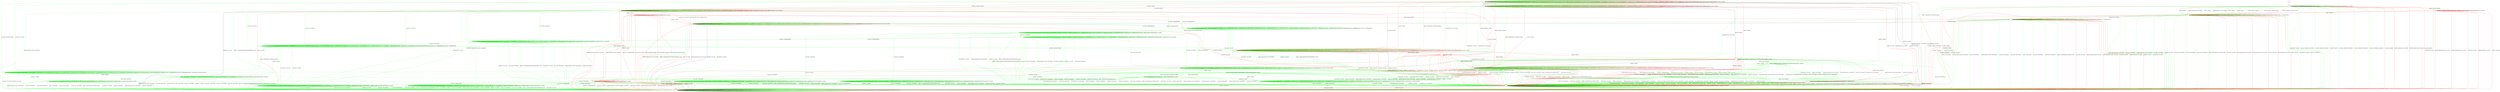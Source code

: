 digraph "" {
	graph ["Incoming time"=0.18137502670288086,
		"Outgoing time"=0.16254782676696777,
		Output="{'States': 36, 'Transitions': 837, 'Filename': '../results/ssh/DropBear-OpenSSH-msat-4.dot'}",
		Reference="{'States': 18, 'Transitions': 222, 'Filename': '../subjects/ssh/DropBear.dot'}",
		Solver=msat,
		Updated="{'States': 32, 'Transitions': 683, 'Filename': '../subjects/ssh/OpenSSH.dot'}",
		"f-measure"=0.15027624309392265,
		precision=0.09956076134699854,
		recall=0.3063063063063063
	];
	a -> a	[key=0,
		label="CH_OPEN / CH_MAX"];
	a -> a	[key=1,
		label="CH_DATA / NO_RESP"];
	a -> a	[key=2,
		color=green,
		label="SERVICE_REQUEST_AUTH / NO_RESP"];
	a -> a	[key=3,
		color=green,
		label="CH_WINDOW_ADJUST / NO_RESP"];
	a -> a	[key=4,
		color=green,
		label="DEBUG / NO_RESP"];
	a -> a	[key=5,
		color=green,
		label="UA_PK_OK / UNIMPLEMENTED"];
	a -> a	[key=6,
		color=green,
		label="SERVICE_REQUEST_CONN / NO_RESP"];
	a -> a	[key=7,
		color=green,
		label="UA_NONE / UNIMPLEMENTED"];
	a -> a	[key=8,
		color=green,
		label="CH_EXTENDED_DATA / NO_RESP"];
	a -> a	[key=9,
		color=green,
		label="UA_PK_NOK / UNIMPLEMENTED"];
	a -> a	[key=10,
		color=green,
		label="KEX30 / NO_RESP"];
	a -> a	[key=11,
		color=green,
		label="IGNORE / NO_RESP"];
	a -> a	[key=12,
		color=green,
		label="CH_EOF / NO_RESP"];
	a -> a	[key=13,
		color=green,
		label="UNIMPLEMENTED / NO_RESP"];
	a -> a	[key=14,
		color=green,
		label="UA_PW_OK / UNIMPLEMENTED"];
	a -> a	[key=15,
		color=green,
		label="UA_PW_NOK / UNIMPLEMENTED"];
	a -> a	[key=16,
		color=green,
		label="REKEY / KEXINIT|KEX31+NEWKEYS|NO_RESP"];
	a -> a	[key=17,
		color=red,
		label="UA_PK_NOK / NO_RESP"];
	a -> a	[key=18,
		color=red,
		label="SERVICE_REQUEST_AUTH / SERVICE_ACCEPT"];
	a -> a	[key=19,
		color=red,
		label="SERVICE_REQUEST_CONN / SERVICE_ACCEPT"];
	a -> a	[key=20,
		color=red,
		label="UA_PK_OK / NO_RESP"];
	a -> c	[key=0,
		color=red,
		label="CH_REQUEST_PTY / CH_SUCCESS"];
	a -> f	[key=0,
		label="NEWKEYS / NO_CONN"];
	a -> f	[key=1,
		color=green,
		label="DISCONNECT / NO_CONN"];
	a -> f	[key=2,
		color=red,
		label="KEX30 / NO_CONN"];
	a -> g	[key=0,
		color=red,
		label="CH_CLOSE / CH_EOF"];
	a -> h	[key=0,
		color=green,
		label="CH_REQUEST_PTY / CH_SUCCESS"];
	a -> l	[key=0,
		color=red,
		label="KEXINIT / KEXINIT"];
	a -> m	[key=0,
		color=red,
		label="CH_EOF / CH_EOF"];
	v	[color=green];
	a -> v	[key=0,
		color=green,
		label="CH_CLOSE / CH_CLOSE"];
	bb	[color=green];
	a -> bb	[key=0,
		color=green,
		label="KEXINIT / KEXINIT"];
	jj	[color=red];
	a -> jj	[key=0,
		color=red,
		label="KEXINIT_PROCEED / KEXINIT"];
	b -> b	[key=0,
		label="CH_REQUEST_PTY / CH_NONE"];
	b -> b	[key=1,
		label="CH_DATA / CH_NONE"];
	b -> b	[key=2,
		label="CH_CLOSE / CH_NONE"];
	b -> b	[key=3,
		label="CH_EOF / CH_NONE"];
	b -> b	[key=4,
		color=green,
		label="CH_WINDOW_ADJUST / CH_NONE"];
	b -> b	[key=5,
		color=green,
		label="DEBUG / NO_RESP"];
	b -> b	[key=6,
		color=green,
		label="CH_EXTENDED_DATA / CH_NONE"];
	b -> b	[key=7,
		color=green,
		label="IGNORE / NO_RESP"];
	b -> b	[key=8,
		color=green,
		label="UNIMPLEMENTED / NO_RESP"];
	b -> b	[key=9,
		color=red,
		label="NEWKEYS / UNIMPLEMENTED"];
	b -> f	[key=0,
		color=green,
		label="CH_OPEN / DISCONNECT"];
	b -> f	[key=1,
		color=red,
		label="CH_OPEN / NO_CONN"];
	b -> i	[key=0,
		label="KEX30 / KEX31+NEWKEYS"];
	b -> j	[key=0,
		color=green,
		label="DISCONNECT / NO_CONN"];
	b -> j	[key=1,
		color=green,
		label="KEXINIT / DISCONNECT"];
	b -> j	[key=2,
		color=green,
		label="SERVICE_REQUEST_AUTH / DISCONNECT"];
	b -> j	[key=3,
		color=green,
		label="UA_PK_OK / DISCONNECT"];
	b -> j	[key=4,
		color=green,
		label="SERVICE_REQUEST_CONN / DISCONNECT"];
	b -> j	[key=5,
		color=green,
		label="UA_NONE / DISCONNECT"];
	b -> j	[key=6,
		color=green,
		label="NEWKEYS / NO_CONN"];
	b -> j	[key=7,
		color=green,
		label="UA_PK_NOK / DISCONNECT"];
	b -> j	[key=8,
		color=green,
		label="UA_PW_OK / DISCONNECT"];
	b -> j	[key=9,
		color=green,
		label="UA_PW_NOK / DISCONNECT"];
	b -> j	[key=10,
		color=green,
		label="REKEY / DISCONNECT|NO_CONN|NO_CONN"];
	b -> j	[key=11,
		color=red,
		label="UA_PK_NOK / NO_CONN"];
	b -> j	[key=12,
		color=red,
		label="SERVICE_REQUEST_AUTH / NO_CONN"];
	b -> j	[key=13,
		color=red,
		label="SERVICE_REQUEST_CONN / NO_CONN"];
	b -> j	[key=14,
		color=red,
		label="UA_PK_OK / NO_CONN"];
	b -> j	[key=15,
		color=red,
		label="KEXINIT_PROCEED / NO_CONN"];
	b -> j	[key=16,
		color=red,
		label="KEXINIT / NO_CONN"];
	c -> c	[key=0,
		label="CH_OPEN / CH_MAX"];
	c -> c	[key=1,
		label="CH_DATA / NO_RESP"];
	c -> c	[key=2,
		color=green,
		label="SERVICE_REQUEST_AUTH / UNIMPLEMENTED"];
	c -> c	[key=3,
		color=green,
		label="CH_WINDOW_ADJUST / NO_RESP"];
	c -> c	[key=4,
		color=green,
		label="DEBUG / NO_RESP"];
	c -> c	[key=5,
		color=green,
		label="UA_PK_OK / UNIMPLEMENTED"];
	c -> c	[key=6,
		color=green,
		label="SERVICE_REQUEST_CONN / UNIMPLEMENTED"];
	c -> c	[key=7,
		color=green,
		label="UA_NONE / UNIMPLEMENTED"];
	c -> c	[key=8,
		color=green,
		label="CH_EXTENDED_DATA / NO_RESP"];
	c -> c	[key=9,
		color=green,
		label="UA_PK_NOK / UNIMPLEMENTED"];
	c -> c	[key=10,
		color=green,
		label="KEX30 / UNIMPLEMENTED"];
	c -> c	[key=11,
		color=green,
		label="IGNORE / NO_RESP"];
	c -> c	[key=12,
		color=green,
		label="CH_EOF / NO_RESP"];
	c -> c	[key=13,
		color=green,
		label="UNIMPLEMENTED / NO_RESP"];
	c -> c	[key=14,
		color=green,
		label="UA_PW_OK / UNIMPLEMENTED"];
	c -> c	[key=15,
		color=green,
		label="UA_PW_NOK / UNIMPLEMENTED"];
	c -> c	[key=16,
		color=red,
		label="UA_PK_NOK / NO_RESP"];
	c -> c	[key=17,
		color=red,
		label="SERVICE_REQUEST_AUTH / SERVICE_ACCEPT"];
	c -> c	[key=18,
		color=red,
		label="SERVICE_REQUEST_CONN / SERVICE_ACCEPT"];
	c -> c	[key=19,
		color=red,
		label="UA_PK_OK / NO_RESP"];
	c -> f	[key=0,
		label="NEWKEYS / NO_CONN"];
	c -> f	[key=1,
		color=green,
		label="DISCONNECT / NO_CONN"];
	c -> f	[key=2,
		color=green,
		label="CH_REQUEST_PTY / DISCONNECT"];
	c -> f	[key=3,
		color=red,
		label="KEX30 / NO_CONN"];
	c -> f	[key=4,
		color=red,
		label="CH_REQUEST_PTY / NO_CONN"];
	c -> g	[key=0,
		color=red,
		label="CH_CLOSE / CH_EOF"];
	c -> h	[key=0,
		color=green,
		label="REKEY / KEXINIT|KEX31+NEWKEYS|NO_RESP"];
	c -> h	[key=1,
		color=red,
		label="CH_EOF / CH_EOF"];
	c -> l	[key=0,
		label="KEXINIT / KEXINIT"];
	p	[color=green];
	c -> p	[key=0,
		color=green,
		label="CH_CLOSE / CH_CLOSE"];
	c -> jj	[key=0,
		color=red,
		label="KEXINIT_PROCEED / KEXINIT"];
	d -> e	[key=0];
	e -> b	[key=0,
		label="KEXINIT / KEXINIT"];
	e -> b	[key=1,
		color=green,
		label="SERVICE_REQUEST_AUTH / KEXINIT"];
	e -> b	[key=2,
		color=green,
		label="DEBUG / KEXINIT"];
	e -> b	[key=3,
		color=green,
		label="SERVICE_REQUEST_CONN / KEXINIT"];
	e -> b	[key=4,
		color=green,
		label="KEX30 / KEXINIT"];
	e -> b	[key=5,
		color=green,
		label="IGNORE / KEXINIT"];
	e -> b	[key=6,
		color=green,
		label="UNIMPLEMENTED / KEXINIT"];
	e -> b	[key=7,
		color=red,
		label="KEX30 / KEXINIT+UNIMPLEMENTED"];
	e -> b	[key=8,
		color=red,
		label="NEWKEYS / KEXINIT+UNIMPLEMENTED"];
	e -> e	[key=0,
		label="CH_REQUEST_PTY / CH_NONE"];
	e -> e	[key=1,
		label="CH_DATA / CH_NONE"];
	e -> e	[key=2,
		label="CH_CLOSE / CH_NONE"];
	e -> e	[key=3,
		label="CH_EOF / CH_NONE"];
	e -> e	[key=4,
		color=green,
		label="CH_WINDOW_ADJUST / CH_NONE"];
	e -> e	[key=5,
		color=green,
		label="CH_EXTENDED_DATA / CH_NONE"];
	e -> f	[key=0,
		color=green,
		label="CH_OPEN / KEXINIT+DISCONNECT"];
	e -> f	[key=1,
		color=red,
		label="CH_OPEN / KEXINIT"];
	e -> j	[key=0,
		color=green,
		label="DISCONNECT / KEXINIT"];
	e -> j	[key=1,
		color=green,
		label="UA_PK_OK / KEXINIT+DISCONNECT"];
	e -> j	[key=2,
		color=green,
		label="UA_NONE / KEXINIT+DISCONNECT"];
	e -> j	[key=3,
		color=green,
		label="NEWKEYS / KEXINIT"];
	e -> j	[key=4,
		color=green,
		label="UA_PK_NOK / KEXINIT+DISCONNECT"];
	e -> j	[key=5,
		color=green,
		label="UA_PW_OK / KEXINIT+DISCONNECT"];
	e -> j	[key=6,
		color=green,
		label="UA_PW_NOK / KEXINIT+DISCONNECT"];
	e -> j	[key=7,
		color=red,
		label="UA_PK_NOK / KEXINIT"];
	e -> j	[key=8,
		color=red,
		label="SERVICE_REQUEST_AUTH / KEXINIT"];
	e -> j	[key=9,
		color=red,
		label="SERVICE_REQUEST_CONN / KEXINIT"];
	e -> j	[key=10,
		color=red,
		label="UA_PK_OK / KEXINIT"];
	e -> k	[key=0,
		color=green,
		label="REKEY / KEXINIT|KEX31+NEWKEYS|NO_RESP"];
	gg	[color=red];
	e -> gg	[key=0,
		color=red,
		label="KEXINIT_PROCEED / KEXINIT"];
	f -> f	[key=0,
		label="UA_PK_NOK / NO_CONN"];
	f -> f	[key=1,
		label="KEX30 / NO_CONN"];
	f -> f	[key=2,
		label="SERVICE_REQUEST_AUTH / NO_CONN"];
	f -> f	[key=3,
		label="SERVICE_REQUEST_CONN / NO_CONN"];
	f -> f	[key=4,
		label="NEWKEYS / NO_CONN"];
	f -> f	[key=5,
		label="CH_REQUEST_PTY / NO_CONN"];
	f -> f	[key=6,
		label="CH_OPEN / CH_MAX"];
	f -> f	[key=7,
		label="CH_DATA / NO_CONN"];
	f -> f	[key=8,
		label="UA_PK_OK / NO_CONN"];
	f -> f	[key=9,
		label="KEXINIT / NO_CONN"];
	f -> f	[key=10,
		label="CH_EOF / NO_CONN"];
	f -> f	[key=11,
		color=green,
		label="DISCONNECT / NO_CONN"];
	f -> f	[key=12,
		color=green,
		label="CH_WINDOW_ADJUST / NO_CONN"];
	f -> f	[key=13,
		color=green,
		label="DEBUG / NO_CONN"];
	f -> f	[key=14,
		color=green,
		label="UA_NONE / NO_CONN"];
	f -> f	[key=15,
		color=green,
		label="CH_EXTENDED_DATA / NO_CONN"];
	f -> f	[key=16,
		color=green,
		label="IGNORE / NO_CONN"];
	f -> f	[key=17,
		color=green,
		label="UNIMPLEMENTED / NO_CONN"];
	f -> f	[key=18,
		color=green,
		label="UA_PW_OK / NO_CONN"];
	f -> f	[key=19,
		color=green,
		label="UA_PW_NOK / NO_CONN"];
	f -> f	[key=20,
		color=green,
		label="REKEY / NO_CONN|NO_CONN|NO_CONN"];
	f -> f	[key=21,
		color=red,
		label="KEXINIT_PROCEED / NO_CONN"];
	f -> j	[key=0,
		label="CH_CLOSE / NO_CONN"];
	g -> a	[key=0,
		color=red,
		label="CH_OPEN / CH_OPEN_SUCCESS"];
	g -> g	[key=0,
		label="SERVICE_REQUEST_AUTH / SERVICE_ACCEPT"];
	g -> g	[key=1,
		label="CH_REQUEST_PTY / CH_NONE"];
	g -> g	[key=2,
		label="CH_DATA / CH_NONE"];
	g -> g	[key=3,
		label="CH_CLOSE / CH_NONE"];
	g -> g	[key=4,
		label="CH_EOF / CH_NONE"];
	g -> g	[key=5,
		color=green,
		label="KEXINIT / UNIMPLEMENTED"];
	g -> g	[key=6,
		color=green,
		label="CH_WINDOW_ADJUST / CH_NONE"];
	g -> g	[key=7,
		color=green,
		label="DEBUG / NO_RESP"];
	g -> g	[key=8,
		color=green,
		label="CH_EXTENDED_DATA / CH_NONE"];
	g -> g	[key=9,
		color=green,
		label="KEX30 / UNIMPLEMENTED"];
	g -> g	[key=10,
		color=green,
		label="IGNORE / NO_RESP"];
	g -> g	[key=11,
		color=green,
		label="UNIMPLEMENTED / NO_RESP"];
	g -> g	[key=12,
		color=red,
		label="UA_PK_NOK / NO_RESP"];
	g -> g	[key=13,
		color=red,
		label="SERVICE_REQUEST_CONN / SERVICE_ACCEPT"];
	g -> g	[key=14,
		color=red,
		label="UA_PK_OK / NO_RESP"];
	g -> j	[key=0,
		label="NEWKEYS / NO_CONN"];
	g -> j	[key=1,
		color=green,
		label="DISCONNECT / NO_CONN"];
	g -> j	[key=2,
		color=green,
		label="SERVICE_REQUEST_CONN / DISCONNECT"];
	g -> j	[key=3,
		color=green,
		label="REKEY / UNIMPLEMENTED|UNIMPLEMENTED|NO_CONN"];
	g -> j	[key=4,
		color=red,
		label="KEX30 / NO_CONN"];
	g -> p	[key=0,
		color=green,
		label="UA_PK_OK / UA_SUCCESS"];
	g -> p	[key=1,
		color=green,
		label="UA_PW_OK / UA_SUCCESS"];
	q	[color=green];
	g -> q	[key=0,
		color=green,
		label="UA_PW_NOK / UA_FAILURE"];
	r	[color=green];
	g -> r	[key=0,
		color=green,
		label="UA_NONE / UA_FAILURE"];
	s	[color=green];
	g -> s	[key=0,
		color=green,
		label="UA_PK_NOK / UA_FAILURE"];
	t	[color=green];
	g -> t	[key=0,
		color=green,
		label="CH_OPEN / UNIMPLEMENTED"];
	hh	[color=red];
	g -> hh	[key=0,
		color=red,
		label="KEXINIT_PROCEED / KEXINIT"];
	ii	[color=red];
	g -> ii	[key=0,
		color=red,
		label="KEXINIT / KEXINIT"];
	h -> f	[key=0,
		label="NEWKEYS / NO_CONN"];
	h -> f	[key=1,
		color=green,
		label="DISCONNECT / NO_CONN"];
	h -> f	[key=2,
		color=green,
		label="CH_REQUEST_PTY / DISCONNECT"];
	h -> f	[key=3,
		color=red,
		label="KEX30 / NO_CONN"];
	h -> f	[key=4,
		color=red,
		label="CH_REQUEST_PTY / NO_CONN"];
	h -> f	[key=5,
		color=red,
		label="CH_DATA / NO_CONN"];
	h -> g	[key=0,
		color=red,
		label="CH_CLOSE / NO_RESP"];
	h -> h	[key=0,
		label="CH_OPEN / CH_MAX"];
	h -> h	[key=1,
		label="CH_EOF / NO_RESP"];
	h -> h	[key=2,
		color=green,
		label="SERVICE_REQUEST_AUTH / NO_RESP"];
	h -> h	[key=3,
		color=green,
		label="CH_WINDOW_ADJUST / NO_RESP"];
	h -> h	[key=4,
		color=green,
		label="DEBUG / NO_RESP"];
	h -> h	[key=5,
		color=green,
		label="UA_PK_OK / UNIMPLEMENTED"];
	h -> h	[key=6,
		color=green,
		label="SERVICE_REQUEST_CONN / NO_RESP"];
	h -> h	[key=7,
		color=green,
		label="UA_NONE / UNIMPLEMENTED"];
	h -> h	[key=8,
		color=green,
		label="CH_EXTENDED_DATA / NO_RESP"];
	h -> h	[key=9,
		color=green,
		label="UA_PK_NOK / UNIMPLEMENTED"];
	h -> h	[key=10,
		color=green,
		label="KEX30 / NO_RESP"];
	h -> h	[key=11,
		color=green,
		label="IGNORE / NO_RESP"];
	h -> h	[key=12,
		color=green,
		label="CH_DATA / NO_RESP"];
	h -> h	[key=13,
		color=green,
		label="UNIMPLEMENTED / NO_RESP"];
	h -> h	[key=14,
		color=green,
		label="UA_PW_OK / UNIMPLEMENTED"];
	h -> h	[key=15,
		color=green,
		label="UA_PW_NOK / UNIMPLEMENTED"];
	h -> h	[key=16,
		color=green,
		label="REKEY / KEXINIT|KEX31+NEWKEYS|NO_RESP"];
	h -> h	[key=17,
		color=red,
		label="UA_PK_NOK / NO_RESP"];
	h -> h	[key=18,
		color=red,
		label="SERVICE_REQUEST_AUTH / SERVICE_ACCEPT"];
	h -> h	[key=19,
		color=red,
		label="SERVICE_REQUEST_CONN / SERVICE_ACCEPT"];
	h -> h	[key=20,
		color=red,
		label="UA_PK_OK / NO_RESP"];
	h -> l	[key=0,
		label="KEXINIT / KEXINIT"];
	h -> v	[key=0,
		color=green,
		label="CH_CLOSE / CH_CLOSE"];
	h -> jj	[key=0,
		color=red,
		label="KEXINIT_PROCEED / KEXINIT"];
	i -> f	[key=0,
		color=green,
		label="CH_OPEN / DISCONNECT"];
	i -> f	[key=1,
		color=red,
		label="CH_OPEN / NO_CONN"];
	i -> i	[key=0,
		label="CH_REQUEST_PTY / CH_NONE"];
	i -> i	[key=1,
		label="CH_DATA / CH_NONE"];
	i -> i	[key=2,
		label="CH_CLOSE / CH_NONE"];
	i -> i	[key=3,
		label="CH_EOF / CH_NONE"];
	i -> i	[key=4,
		color=green,
		label="CH_WINDOW_ADJUST / CH_NONE"];
	i -> i	[key=5,
		color=green,
		label="DEBUG / NO_RESP"];
	i -> i	[key=6,
		color=green,
		label="CH_EXTENDED_DATA / CH_NONE"];
	i -> i	[key=7,
		color=green,
		label="IGNORE / NO_RESP"];
	i -> i	[key=8,
		color=green,
		label="UNIMPLEMENTED / NO_RESP"];
	i -> i	[key=9,
		color=red,
		label="KEX30 / UNIMPLEMENTED"];
	i -> j	[key=0,
		color=green,
		label="DISCONNECT / NO_CONN"];
	i -> j	[key=1,
		color=green,
		label="KEXINIT / DISCONNECT"];
	i -> j	[key=2,
		color=green,
		label="SERVICE_REQUEST_AUTH / DISCONNECT"];
	i -> j	[key=3,
		color=green,
		label="UA_PK_OK / DISCONNECT"];
	i -> j	[key=4,
		color=green,
		label="SERVICE_REQUEST_CONN / DISCONNECT"];
	i -> j	[key=5,
		color=green,
		label="UA_NONE / DISCONNECT"];
	i -> j	[key=6,
		color=green,
		label="UA_PK_NOK / DISCONNECT"];
	i -> j	[key=7,
		color=green,
		label="KEX30 / DISCONNECT"];
	i -> j	[key=8,
		color=green,
		label="UA_PW_OK / DISCONNECT"];
	i -> j	[key=9,
		color=green,
		label="UA_PW_NOK / DISCONNECT"];
	i -> j	[key=10,
		color=green,
		label="REKEY / DISCONNECT|NO_CONN|NO_CONN"];
	i -> j	[key=11,
		color=red,
		label="UA_PK_NOK / NO_CONN"];
	i -> j	[key=12,
		color=red,
		label="SERVICE_REQUEST_AUTH / NO_CONN"];
	i -> j	[key=13,
		color=red,
		label="SERVICE_REQUEST_CONN / NO_CONN"];
	i -> j	[key=14,
		color=red,
		label="UA_PK_OK / NO_CONN"];
	i -> j	[key=15,
		color=red,
		label="KEXINIT_PROCEED / NO_CONN"];
	i -> j	[key=16,
		color=red,
		label="KEXINIT / NO_CONN"];
	i -> k	[key=0,
		label="NEWKEYS / NO_RESP"];
	j -> f	[key=0,
		label="CH_OPEN / NO_CONN"];
	j -> j	[key=0,
		label="UA_PK_NOK / NO_CONN"];
	j -> j	[key=1,
		label="KEX30 / NO_CONN"];
	j -> j	[key=2,
		label="SERVICE_REQUEST_AUTH / NO_CONN"];
	j -> j	[key=3,
		label="SERVICE_REQUEST_CONN / NO_CONN"];
	j -> j	[key=4,
		label="NEWKEYS / NO_CONN"];
	j -> j	[key=5,
		label="CH_REQUEST_PTY / CH_NONE"];
	j -> j	[key=6,
		label="CH_DATA / CH_NONE"];
	j -> j	[key=7,
		label="UA_PK_OK / NO_CONN"];
	j -> j	[key=8,
		label="CH_CLOSE / CH_NONE"];
	j -> j	[key=9,
		label="KEXINIT / NO_CONN"];
	j -> j	[key=10,
		label="CH_EOF / CH_NONE"];
	j -> j	[key=11,
		color=green,
		label="DISCONNECT / NO_CONN"];
	j -> j	[key=12,
		color=green,
		label="CH_WINDOW_ADJUST / CH_NONE"];
	j -> j	[key=13,
		color=green,
		label="DEBUG / NO_CONN"];
	j -> j	[key=14,
		color=green,
		label="UA_NONE / NO_CONN"];
	j -> j	[key=15,
		color=green,
		label="CH_EXTENDED_DATA / CH_NONE"];
	j -> j	[key=16,
		color=green,
		label="IGNORE / NO_CONN"];
	j -> j	[key=17,
		color=green,
		label="UNIMPLEMENTED / NO_CONN"];
	j -> j	[key=18,
		color=green,
		label="UA_PW_OK / NO_CONN"];
	j -> j	[key=19,
		color=green,
		label="UA_PW_NOK / NO_CONN"];
	j -> j	[key=20,
		color=green,
		label="REKEY / NO_CONN|NO_CONN|NO_CONN"];
	j -> j	[key=21,
		color=red,
		label="KEXINIT_PROCEED / NO_CONN"];
	k -> f	[key=0,
		color=red,
		label="CH_OPEN / NO_CONN"];
	k -> g	[key=0,
		color=green,
		label="SERVICE_REQUEST_AUTH / SERVICE_ACCEPT"];
	k -> g	[key=1,
		color=red,
		label="UA_PK_OK / UA_SUCCESS"];
	k -> j	[key=0,
		label="NEWKEYS / NO_CONN"];
	k -> j	[key=1,
		color=green,
		label="DISCONNECT / NO_CONN"];
	k -> j	[key=2,
		color=green,
		label="SERVICE_REQUEST_CONN / DISCONNECT"];
	k -> j	[key=3,
		color=green,
		label="REKEY / UNIMPLEMENTED|UNIMPLEMENTED|NO_CONN"];
	k -> j	[key=4,
		color=red,
		label="KEX30 / NO_CONN"];
	k -> j	[key=5,
		color=red,
		label="SERVICE_REQUEST_CONN / NO_CONN"];
	k -> k	[key=0,
		label="CH_REQUEST_PTY / CH_NONE"];
	k -> k	[key=1,
		label="CH_DATA / CH_NONE"];
	k -> k	[key=2,
		label="CH_CLOSE / CH_NONE"];
	k -> k	[key=3,
		label="CH_EOF / CH_NONE"];
	k -> k	[key=4,
		color=green,
		label="KEXINIT / UNIMPLEMENTED"];
	k -> k	[key=5,
		color=green,
		label="CH_WINDOW_ADJUST / CH_NONE"];
	k -> k	[key=6,
		color=green,
		label="DEBUG / NO_RESP"];
	k -> k	[key=7,
		color=green,
		label="UA_PK_OK / UNIMPLEMENTED"];
	k -> k	[key=8,
		color=green,
		label="UA_NONE / UNIMPLEMENTED"];
	k -> k	[key=9,
		color=green,
		label="CH_EXTENDED_DATA / CH_NONE"];
	k -> k	[key=10,
		color=green,
		label="UA_PK_NOK / UNIMPLEMENTED"];
	k -> k	[key=11,
		color=green,
		label="KEX30 / UNIMPLEMENTED"];
	k -> k	[key=12,
		color=green,
		label="IGNORE / NO_RESP"];
	k -> k	[key=13,
		color=green,
		label="UNIMPLEMENTED / NO_RESP"];
	k -> k	[key=14,
		color=green,
		label="UA_PW_OK / UNIMPLEMENTED"];
	k -> k	[key=15,
		color=green,
		label="UA_PW_NOK / UNIMPLEMENTED"];
	k -> k	[key=16,
		color=red,
		label="UA_PK_NOK / UA_FAILURE"];
	k -> k	[key=17,
		color=red,
		label="SERVICE_REQUEST_AUTH / SERVICE_ACCEPT"];
	o	[color=green];
	k -> o	[key=0,
		color=green,
		label="CH_OPEN / UNIMPLEMENTED"];
	k -> hh	[key=0,
		color=red,
		label="KEXINIT_PROCEED / KEXINIT"];
	k -> ii	[key=0,
		color=red,
		label="KEXINIT / KEXINIT"];
	l -> f	[key=0,
		color=green,
		label="DISCONNECT / NO_CONN"];
	l -> f	[key=1,
		color=green,
		label="KEXINIT / DISCONNECT"];
	l -> f	[key=2,
		color=green,
		label="SERVICE_REQUEST_AUTH / DISCONNECT"];
	l -> f	[key=3,
		color=green,
		label="CH_WINDOW_ADJUST / DISCONNECT"];
	l -> f	[key=4,
		color=green,
		label="UA_PK_OK / DISCONNECT"];
	l -> f	[key=5,
		color=green,
		label="SERVICE_REQUEST_CONN / DISCONNECT"];
	l -> f	[key=6,
		color=green,
		label="UA_NONE / DISCONNECT"];
	l -> f	[key=7,
		color=green,
		label="CH_EXTENDED_DATA / DISCONNECT"];
	l -> f	[key=8,
		color=green,
		label="NEWKEYS / NO_CONN"];
	l -> f	[key=9,
		color=green,
		label="UA_PK_NOK / DISCONNECT"];
	l -> f	[key=10,
		color=green,
		label="CH_REQUEST_PTY / DISCONNECT"];
	l -> f	[key=11,
		color=green,
		label="CH_EOF / DISCONNECT"];
	l -> f	[key=12,
		color=green,
		label="CH_DATA / DISCONNECT"];
	l -> f	[key=13,
		color=green,
		label="UA_PW_OK / DISCONNECT"];
	l -> f	[key=14,
		color=green,
		label="UA_PW_NOK / DISCONNECT"];
	l -> f	[key=15,
		color=green,
		label="REKEY / DISCONNECT|NO_CONN|NO_CONN"];
	l -> f	[key=16,
		color=red,
		label="UA_PK_NOK / NO_CONN"];
	l -> f	[key=17,
		color=red,
		label="SERVICE_REQUEST_AUTH / NO_CONN"];
	l -> f	[key=18,
		color=red,
		label="SERVICE_REQUEST_CONN / NO_CONN"];
	l -> f	[key=19,
		color=red,
		label="NEWKEYS / UNIMPLEMENTED"];
	l -> f	[key=20,
		color=red,
		label="CH_REQUEST_PTY / NO_CONN"];
	l -> f	[key=21,
		color=red,
		label="CH_DATA / NO_CONN"];
	l -> f	[key=22,
		color=red,
		label="UA_PK_OK / NO_CONN"];
	l -> f	[key=23,
		color=red,
		label="KEXINIT_PROCEED / NO_CONN"];
	l -> f	[key=24,
		color=red,
		label="KEXINIT / NO_CONN"];
	l -> f	[key=25,
		color=red,
		label="CH_EOF / NO_CONN"];
	l -> j	[key=0,
		color=green,
		label="CH_CLOSE / DISCONNECT"];
	l -> j	[key=1,
		color=red,
		label="CH_CLOSE / NO_CONN"];
	l -> l	[key=0,
		label="CH_OPEN / CH_MAX"];
	l -> l	[key=1,
		color=green,
		label="DEBUG / NO_RESP"];
	l -> l	[key=2,
		color=green,
		label="IGNORE / NO_RESP"];
	l -> l	[key=3,
		color=green,
		label="UNIMPLEMENTED / NO_RESP"];
	l -> n	[key=0,
		color=red,
		label="KEX30 / KEX31+NEWKEYS"];
	ff	[color=green];
	l -> ff	[key=0,
		color=green,
		label="KEX30 / KEX31+NEWKEYS"];
	m -> a	[key=0,
		color=green,
		label="REKEY / KEXINIT|KEX31+NEWKEYS|NO_RESP"];
	m -> c	[key=0,
		color=green,
		label="CH_REQUEST_PTY / CH_SUCCESS"];
	m -> f	[key=0,
		label="NEWKEYS / NO_CONN"];
	m -> f	[key=1,
		color=green,
		label="DISCONNECT / NO_CONN"];
	m -> f	[key=2,
		color=red,
		label="KEX30 / NO_CONN"];
	m -> f	[key=3,
		color=red,
		label="CH_DATA / NO_CONN"];
	m -> g	[key=0,
		color=red,
		label="CH_CLOSE / NO_RESP"];
	m -> h	[key=0,
		color=red,
		label="CH_REQUEST_PTY / CH_SUCCESS"];
	m -> l	[key=0,
		color=red,
		label="KEXINIT / KEXINIT"];
	m -> m	[key=0,
		label="CH_OPEN / CH_MAX"];
	m -> m	[key=1,
		label="CH_EOF / NO_RESP"];
	m -> m	[key=2,
		color=green,
		label="SERVICE_REQUEST_AUTH / UNIMPLEMENTED"];
	m -> m	[key=3,
		color=green,
		label="CH_WINDOW_ADJUST / NO_RESP"];
	m -> m	[key=4,
		color=green,
		label="DEBUG / NO_RESP"];
	m -> m	[key=5,
		color=green,
		label="UA_PK_OK / UNIMPLEMENTED"];
	m -> m	[key=6,
		color=green,
		label="SERVICE_REQUEST_CONN / UNIMPLEMENTED"];
	m -> m	[key=7,
		color=green,
		label="UA_NONE / UNIMPLEMENTED"];
	m -> m	[key=8,
		color=green,
		label="CH_EXTENDED_DATA / NO_RESP"];
	m -> m	[key=9,
		color=green,
		label="UA_PK_NOK / UNIMPLEMENTED"];
	m -> m	[key=10,
		color=green,
		label="KEX30 / UNIMPLEMENTED"];
	m -> m	[key=11,
		color=green,
		label="IGNORE / NO_RESP"];
	m -> m	[key=12,
		color=green,
		label="CH_DATA / NO_RESP"];
	m -> m	[key=13,
		color=green,
		label="UNIMPLEMENTED / NO_RESP"];
	m -> m	[key=14,
		color=green,
		label="UA_PW_OK / UNIMPLEMENTED"];
	m -> m	[key=15,
		color=green,
		label="UA_PW_NOK / UNIMPLEMENTED"];
	m -> m	[key=16,
		color=red,
		label="UA_PK_NOK / NO_RESP"];
	m -> m	[key=17,
		color=red,
		label="SERVICE_REQUEST_AUTH / SERVICE_ACCEPT"];
	m -> m	[key=18,
		color=red,
		label="SERVICE_REQUEST_CONN / SERVICE_ACCEPT"];
	m -> m	[key=19,
		color=red,
		label="UA_PK_OK / NO_RESP"];
	m -> p	[key=0,
		color=green,
		label="CH_CLOSE / CH_CLOSE"];
	m -> bb	[key=0,
		color=green,
		label="KEXINIT / KEXINIT"];
	m -> jj	[key=0,
		color=red,
		label="KEXINIT_PROCEED / KEXINIT"];
	n -> a	[key=0,
		label="NEWKEYS / NO_RESP"];
	n -> f	[key=0,
		color=green,
		label="DISCONNECT / NO_CONN"];
	n -> f	[key=1,
		color=green,
		label="KEXINIT / DISCONNECT"];
	n -> f	[key=2,
		color=green,
		label="SERVICE_REQUEST_AUTH / DISCONNECT"];
	n -> f	[key=3,
		color=green,
		label="CH_WINDOW_ADJUST / DISCONNECT"];
	n -> f	[key=4,
		color=green,
		label="UA_PK_OK / DISCONNECT"];
	n -> f	[key=5,
		color=green,
		label="SERVICE_REQUEST_CONN / DISCONNECT"];
	n -> f	[key=6,
		color=green,
		label="UA_NONE / DISCONNECT"];
	n -> f	[key=7,
		color=green,
		label="CH_EXTENDED_DATA / DISCONNECT"];
	n -> f	[key=8,
		color=green,
		label="UA_PK_NOK / DISCONNECT"];
	n -> f	[key=9,
		color=green,
		label="CH_REQUEST_PTY / DISCONNECT"];
	n -> f	[key=10,
		color=green,
		label="KEX30 / DISCONNECT"];
	n -> f	[key=11,
		color=green,
		label="CH_EOF / DISCONNECT"];
	n -> f	[key=12,
		color=green,
		label="CH_DATA / DISCONNECT"];
	n -> f	[key=13,
		color=green,
		label="UA_PW_OK / DISCONNECT"];
	n -> f	[key=14,
		color=green,
		label="UA_PW_NOK / DISCONNECT"];
	n -> f	[key=15,
		color=green,
		label="REKEY / DISCONNECT|NO_CONN|NO_CONN"];
	n -> f	[key=16,
		color=red,
		label="UA_PK_NOK / NO_CONN"];
	n -> f	[key=17,
		color=red,
		label="SERVICE_REQUEST_AUTH / NO_CONN"];
	n -> f	[key=18,
		color=red,
		label="SERVICE_REQUEST_CONN / NO_CONN"];
	n -> f	[key=19,
		color=red,
		label="CH_REQUEST_PTY / NO_CONN"];
	n -> f	[key=20,
		color=red,
		label="CH_DATA / NO_CONN"];
	n -> f	[key=21,
		color=red,
		label="UA_PK_OK / NO_CONN"];
	n -> f	[key=22,
		color=red,
		label="KEXINIT_PROCEED / NO_CONN"];
	n -> f	[key=23,
		color=red,
		label="KEXINIT / NO_CONN"];
	n -> f	[key=24,
		color=red,
		label="CH_EOF / NO_CONN"];
	n -> j	[key=0,
		color=green,
		label="CH_CLOSE / DISCONNECT"];
	n -> j	[key=1,
		color=red,
		label="CH_CLOSE / NO_CONN"];
	n -> n	[key=0,
		label="CH_OPEN / CH_MAX"];
	n -> n	[key=1,
		color=green,
		label="DEBUG / NO_RESP"];
	n -> n	[key=2,
		color=green,
		label="IGNORE / NO_RESP"];
	n -> n	[key=3,
		color=green,
		label="UNIMPLEMENTED / NO_RESP"];
	n -> n	[key=4,
		color=red,
		label="KEX30 / UNIMPLEMENTED"];
	o -> f	[key=0,
		color=green,
		label="DISCONNECT / NO_CONN"];
	o -> f	[key=1,
		color=green,
		label="SERVICE_REQUEST_CONN / DISCONNECT"];
	o -> f	[key=2,
		color=green,
		label="NEWKEYS / NO_CONN"];
	o -> f	[key=3,
		color=green,
		label="REKEY / UNIMPLEMENTED|UNIMPLEMENTED|NO_CONN"];
	o -> k	[key=0,
		color=green,
		label="CH_CLOSE / UNIMPLEMENTED"];
	o -> o	[key=0,
		color=green,
		label="KEXINIT / UNIMPLEMENTED"];
	o -> o	[key=1,
		color=green,
		label="CH_WINDOW_ADJUST / UNIMPLEMENTED"];
	o -> o	[key=2,
		color=green,
		label="DEBUG / NO_RESP"];
	o -> o	[key=3,
		color=green,
		label="UA_PK_OK / UNIMPLEMENTED"];
	o -> o	[key=4,
		color=green,
		label="UA_NONE / UNIMPLEMENTED"];
	o -> o	[key=5,
		color=green,
		label="CH_EXTENDED_DATA / UNIMPLEMENTED"];
	o -> o	[key=6,
		color=green,
		label="UA_PK_NOK / UNIMPLEMENTED"];
	o -> o	[key=7,
		color=green,
		label="CH_OPEN / CH_MAX"];
	o -> o	[key=8,
		color=green,
		label="CH_REQUEST_PTY / UNIMPLEMENTED"];
	o -> o	[key=9,
		color=green,
		label="KEX30 / UNIMPLEMENTED"];
	o -> o	[key=10,
		color=green,
		label="IGNORE / NO_RESP"];
	o -> o	[key=11,
		color=green,
		label="CH_EOF / UNIMPLEMENTED"];
	o -> o	[key=12,
		color=green,
		label="CH_DATA / UNIMPLEMENTED"];
	o -> o	[key=13,
		color=green,
		label="UNIMPLEMENTED / NO_RESP"];
	o -> o	[key=14,
		color=green,
		label="UA_PW_OK / UNIMPLEMENTED"];
	o -> o	[key=15,
		color=green,
		label="UA_PW_NOK / UNIMPLEMENTED"];
	o -> t	[key=0,
		color=green,
		label="SERVICE_REQUEST_AUTH / SERVICE_ACCEPT"];
	p -> j	[key=0,
		color=green,
		label="DISCONNECT / NO_CONN"];
	p -> j	[key=1,
		color=green,
		label="NEWKEYS / NO_CONN"];
	p -> m	[key=0,
		color=green,
		label="CH_OPEN / CH_OPEN_SUCCESS"];
	p -> p	[key=0,
		color=green,
		label="SERVICE_REQUEST_AUTH / UNIMPLEMENTED"];
	p -> p	[key=1,
		color=green,
		label="CH_WINDOW_ADJUST / CH_NONE"];
	p -> p	[key=2,
		color=green,
		label="DEBUG / NO_RESP"];
	p -> p	[key=3,
		color=green,
		label="UA_PK_OK / UNIMPLEMENTED"];
	p -> p	[key=4,
		color=green,
		label="SERVICE_REQUEST_CONN / UNIMPLEMENTED"];
	p -> p	[key=5,
		color=green,
		label="UA_NONE / UNIMPLEMENTED"];
	p -> p	[key=6,
		color=green,
		label="CH_EXTENDED_DATA / CH_NONE"];
	p -> p	[key=7,
		color=green,
		label="UA_PK_NOK / UNIMPLEMENTED"];
	p -> p	[key=8,
		color=green,
		label="CH_CLOSE / CH_NONE"];
	p -> p	[key=9,
		color=green,
		label="CH_REQUEST_PTY / CH_NONE"];
	p -> p	[key=10,
		color=green,
		label="KEX30 / UNIMPLEMENTED"];
	p -> p	[key=11,
		color=green,
		label="IGNORE / NO_RESP"];
	p -> p	[key=12,
		color=green,
		label="CH_EOF / CH_NONE"];
	p -> p	[key=13,
		color=green,
		label="CH_DATA / CH_NONE"];
	p -> p	[key=14,
		color=green,
		label="UNIMPLEMENTED / NO_RESP"];
	p -> p	[key=15,
		color=green,
		label="UA_PW_OK / UNIMPLEMENTED"];
	p -> p	[key=16,
		color=green,
		label="UA_PW_NOK / UNIMPLEMENTED"];
	u	[color=green];
	p -> u	[key=0,
		color=green,
		label="KEXINIT / KEXINIT"];
	p -> v	[key=0,
		color=green,
		label="REKEY / KEXINIT|KEX31+NEWKEYS|NO_RESP"];
	q -> j	[key=0,
		color=green,
		label="DISCONNECT / NO_CONN"];
	q -> j	[key=1,
		color=green,
		label="UA_PK_OK / DISCONNECT"];
	q -> j	[key=2,
		color=green,
		label="SERVICE_REQUEST_CONN / DISCONNECT"];
	q -> j	[key=3,
		color=green,
		label="UA_NONE / DISCONNECT"];
	q -> j	[key=4,
		color=green,
		label="NEWKEYS / NO_CONN"];
	q -> j	[key=5,
		color=green,
		label="UA_PK_NOK / DISCONNECT"];
	q -> j	[key=6,
		color=green,
		label="REKEY / UNIMPLEMENTED|UNIMPLEMENTED|NO_CONN"];
	q -> p	[key=0,
		color=green,
		label="UA_PW_OK / UA_SUCCESS"];
	q -> q	[key=0,
		color=green,
		label="KEXINIT / UNIMPLEMENTED"];
	q -> q	[key=1,
		color=green,
		label="SERVICE_REQUEST_AUTH / SERVICE_ACCEPT"];
	q -> q	[key=2,
		color=green,
		label="CH_WINDOW_ADJUST / CH_NONE"];
	q -> q	[key=3,
		color=green,
		label="DEBUG / NO_RESP"];
	q -> q	[key=4,
		color=green,
		label="CH_EXTENDED_DATA / CH_NONE"];
	q -> q	[key=5,
		color=green,
		label="CH_CLOSE / CH_NONE"];
	q -> q	[key=6,
		color=green,
		label="CH_REQUEST_PTY / CH_NONE"];
	q -> q	[key=7,
		color=green,
		label="KEX30 / UNIMPLEMENTED"];
	q -> q	[key=8,
		color=green,
		label="IGNORE / NO_RESP"];
	q -> q	[key=9,
		color=green,
		label="CH_EOF / CH_NONE"];
	q -> q	[key=10,
		color=green,
		label="CH_DATA / CH_NONE"];
	q -> q	[key=11,
		color=green,
		label="UNIMPLEMENTED / NO_RESP"];
	q -> q	[key=12,
		color=green,
		label="UA_PW_NOK / UA_FAILURE"];
	w	[color=green];
	q -> w	[key=0,
		color=green,
		label="CH_OPEN / UNIMPLEMENTED"];
	r -> j	[key=0,
		color=green,
		label="DISCONNECT / NO_CONN"];
	r -> j	[key=1,
		color=green,
		label="UA_PK_OK / DISCONNECT"];
	r -> j	[key=2,
		color=green,
		label="SERVICE_REQUEST_CONN / DISCONNECT"];
	r -> j	[key=3,
		color=green,
		label="NEWKEYS / NO_CONN"];
	r -> j	[key=4,
		color=green,
		label="UA_PK_NOK / DISCONNECT"];
	r -> j	[key=5,
		color=green,
		label="UA_PW_OK / DISCONNECT"];
	r -> j	[key=6,
		color=green,
		label="UA_PW_NOK / DISCONNECT"];
	r -> j	[key=7,
		color=green,
		label="REKEY / UNIMPLEMENTED|UNIMPLEMENTED|NO_CONN"];
	r -> r	[key=0,
		color=green,
		label="KEXINIT / UNIMPLEMENTED"];
	r -> r	[key=1,
		color=green,
		label="SERVICE_REQUEST_AUTH / SERVICE_ACCEPT"];
	r -> r	[key=2,
		color=green,
		label="CH_WINDOW_ADJUST / CH_NONE"];
	r -> r	[key=3,
		color=green,
		label="DEBUG / NO_RESP"];
	r -> r	[key=4,
		color=green,
		label="UA_NONE / UA_FAILURE"];
	r -> r	[key=5,
		color=green,
		label="CH_EXTENDED_DATA / CH_NONE"];
	r -> r	[key=6,
		color=green,
		label="CH_CLOSE / CH_NONE"];
	r -> r	[key=7,
		color=green,
		label="CH_REQUEST_PTY / CH_NONE"];
	r -> r	[key=8,
		color=green,
		label="KEX30 / UNIMPLEMENTED"];
	r -> r	[key=9,
		color=green,
		label="IGNORE / NO_RESP"];
	r -> r	[key=10,
		color=green,
		label="CH_EOF / CH_NONE"];
	r -> r	[key=11,
		color=green,
		label="CH_DATA / CH_NONE"];
	r -> r	[key=12,
		color=green,
		label="UNIMPLEMENTED / NO_RESP"];
	x	[color=green];
	r -> x	[key=0,
		color=green,
		label="CH_OPEN / UNIMPLEMENTED"];
	s -> j	[key=0,
		color=green,
		label="DISCONNECT / NO_CONN"];
	s -> j	[key=1,
		color=green,
		label="UA_PK_OK / DISCONNECT"];
	s -> j	[key=2,
		color=green,
		label="SERVICE_REQUEST_CONN / DISCONNECT"];
	s -> j	[key=3,
		color=green,
		label="UA_NONE / DISCONNECT"];
	s -> j	[key=4,
		color=green,
		label="NEWKEYS / NO_CONN"];
	s -> j	[key=5,
		color=green,
		label="UA_PW_OK / DISCONNECT"];
	s -> j	[key=6,
		color=green,
		label="UA_PW_NOK / DISCONNECT"];
	s -> j	[key=7,
		color=green,
		label="REKEY / UNIMPLEMENTED|UNIMPLEMENTED|NO_CONN"];
	s -> s	[key=0,
		color=green,
		label="KEXINIT / UNIMPLEMENTED"];
	s -> s	[key=1,
		color=green,
		label="SERVICE_REQUEST_AUTH / SERVICE_ACCEPT"];
	s -> s	[key=2,
		color=green,
		label="CH_WINDOW_ADJUST / CH_NONE"];
	s -> s	[key=3,
		color=green,
		label="DEBUG / NO_RESP"];
	s -> s	[key=4,
		color=green,
		label="CH_EXTENDED_DATA / CH_NONE"];
	s -> s	[key=5,
		color=green,
		label="UA_PK_NOK / UA_FAILURE"];
	s -> s	[key=6,
		color=green,
		label="CH_CLOSE / CH_NONE"];
	s -> s	[key=7,
		color=green,
		label="CH_REQUEST_PTY / CH_NONE"];
	s -> s	[key=8,
		color=green,
		label="KEX30 / UNIMPLEMENTED"];
	s -> s	[key=9,
		color=green,
		label="IGNORE / NO_RESP"];
	s -> s	[key=10,
		color=green,
		label="CH_EOF / CH_NONE"];
	s -> s	[key=11,
		color=green,
		label="CH_DATA / CH_NONE"];
	s -> s	[key=12,
		color=green,
		label="UNIMPLEMENTED / NO_RESP"];
	y	[color=green];
	s -> y	[key=0,
		color=green,
		label="CH_OPEN / UNIMPLEMENTED"];
	t -> f	[key=0,
		color=green,
		label="DISCONNECT / NO_CONN"];
	t -> f	[key=1,
		color=green,
		label="SERVICE_REQUEST_CONN / DISCONNECT"];
	t -> f	[key=2,
		color=green,
		label="NEWKEYS / NO_CONN"];
	t -> f	[key=3,
		color=green,
		label="REKEY / UNIMPLEMENTED|UNIMPLEMENTED|NO_CONN"];
	t -> g	[key=0,
		color=green,
		label="CH_CLOSE / UNIMPLEMENTED"];
	t -> t	[key=0,
		color=green,
		label="KEXINIT / UNIMPLEMENTED"];
	t -> t	[key=1,
		color=green,
		label="SERVICE_REQUEST_AUTH / SERVICE_ACCEPT"];
	t -> t	[key=2,
		color=green,
		label="CH_WINDOW_ADJUST / UNIMPLEMENTED"];
	t -> t	[key=3,
		color=green,
		label="DEBUG / NO_RESP"];
	t -> t	[key=4,
		color=green,
		label="CH_EXTENDED_DATA / UNIMPLEMENTED"];
	t -> t	[key=5,
		color=green,
		label="CH_OPEN / CH_MAX"];
	t -> t	[key=6,
		color=green,
		label="CH_REQUEST_PTY / UNIMPLEMENTED"];
	t -> t	[key=7,
		color=green,
		label="KEX30 / UNIMPLEMENTED"];
	t -> t	[key=8,
		color=green,
		label="IGNORE / NO_RESP"];
	t -> t	[key=9,
		color=green,
		label="CH_EOF / UNIMPLEMENTED"];
	t -> t	[key=10,
		color=green,
		label="CH_DATA / UNIMPLEMENTED"];
	t -> t	[key=11,
		color=green,
		label="UNIMPLEMENTED / NO_RESP"];
	t -> w	[key=0,
		color=green,
		label="UA_PW_NOK / UA_FAILURE"];
	t -> x	[key=0,
		color=green,
		label="UA_NONE / UA_FAILURE"];
	t -> y	[key=0,
		color=green,
		label="UA_PK_NOK / UA_FAILURE"];
	z	[color=green];
	t -> z	[key=0,
		color=green,
		label="UA_PK_OK / UA_SUCCESS"];
	t -> z	[key=1,
		color=green,
		label="UA_PW_OK / UA_SUCCESS"];
	u -> f	[key=0,
		color=green,
		label="CH_OPEN / DISCONNECT"];
	u -> j	[key=0,
		color=green,
		label="DISCONNECT / NO_CONN"];
	u -> j	[key=1,
		color=green,
		label="KEXINIT / DISCONNECT"];
	u -> j	[key=2,
		color=green,
		label="SERVICE_REQUEST_AUTH / DISCONNECT"];
	u -> j	[key=3,
		color=green,
		label="UA_PK_OK / DISCONNECT"];
	u -> j	[key=4,
		color=green,
		label="SERVICE_REQUEST_CONN / DISCONNECT"];
	u -> j	[key=5,
		color=green,
		label="UA_NONE / DISCONNECT"];
	u -> j	[key=6,
		color=green,
		label="NEWKEYS / NO_CONN"];
	u -> j	[key=7,
		color=green,
		label="UA_PK_NOK / DISCONNECT"];
	u -> j	[key=8,
		color=green,
		label="UA_PW_OK / DISCONNECT"];
	u -> j	[key=9,
		color=green,
		label="UA_PW_NOK / DISCONNECT"];
	u -> j	[key=10,
		color=green,
		label="REKEY / DISCONNECT|NO_CONN|NO_CONN"];
	u -> u	[key=0,
		color=green,
		label="CH_WINDOW_ADJUST / CH_NONE"];
	u -> u	[key=1,
		color=green,
		label="DEBUG / NO_RESP"];
	u -> u	[key=2,
		color=green,
		label="CH_EXTENDED_DATA / CH_NONE"];
	u -> u	[key=3,
		color=green,
		label="CH_CLOSE / CH_NONE"];
	u -> u	[key=4,
		color=green,
		label="CH_REQUEST_PTY / CH_NONE"];
	u -> u	[key=5,
		color=green,
		label="IGNORE / NO_RESP"];
	u -> u	[key=6,
		color=green,
		label="CH_EOF / CH_NONE"];
	u -> u	[key=7,
		color=green,
		label="CH_DATA / CH_NONE"];
	u -> u	[key=8,
		color=green,
		label="UNIMPLEMENTED / NO_RESP"];
	aa	[color=green];
	u -> aa	[key=0,
		color=green,
		label="KEX30 / KEX31+NEWKEYS"];
	v -> a	[key=0,
		color=green,
		label="CH_OPEN / CH_OPEN_SUCCESS"];
	v -> j	[key=0,
		color=green,
		label="DISCONNECT / NO_CONN"];
	v -> j	[key=1,
		color=green,
		label="NEWKEYS / NO_CONN"];
	v -> u	[key=0,
		color=green,
		label="KEXINIT / KEXINIT"];
	v -> v	[key=0,
		color=green,
		label="SERVICE_REQUEST_AUTH / NO_RESP"];
	v -> v	[key=1,
		color=green,
		label="CH_WINDOW_ADJUST / CH_NONE"];
	v -> v	[key=2,
		color=green,
		label="DEBUG / NO_RESP"];
	v -> v	[key=3,
		color=green,
		label="UA_PK_OK / UNIMPLEMENTED"];
	v -> v	[key=4,
		color=green,
		label="SERVICE_REQUEST_CONN / NO_RESP"];
	v -> v	[key=5,
		color=green,
		label="UA_NONE / UNIMPLEMENTED"];
	v -> v	[key=6,
		color=green,
		label="CH_EXTENDED_DATA / CH_NONE"];
	v -> v	[key=7,
		color=green,
		label="UA_PK_NOK / UNIMPLEMENTED"];
	v -> v	[key=8,
		color=green,
		label="CH_CLOSE / CH_NONE"];
	v -> v	[key=9,
		color=green,
		label="CH_REQUEST_PTY / CH_NONE"];
	v -> v	[key=10,
		color=green,
		label="KEX30 / NO_RESP"];
	v -> v	[key=11,
		color=green,
		label="IGNORE / NO_RESP"];
	v -> v	[key=12,
		color=green,
		label="CH_EOF / CH_NONE"];
	v -> v	[key=13,
		color=green,
		label="CH_DATA / CH_NONE"];
	v -> v	[key=14,
		color=green,
		label="UNIMPLEMENTED / NO_RESP"];
	v -> v	[key=15,
		color=green,
		label="UA_PW_OK / UNIMPLEMENTED"];
	v -> v	[key=16,
		color=green,
		label="UA_PW_NOK / UNIMPLEMENTED"];
	v -> v	[key=17,
		color=green,
		label="REKEY / KEXINIT|KEX31+NEWKEYS|NO_RESP"];
	w -> f	[key=0,
		color=green,
		label="DISCONNECT / NO_CONN"];
	w -> f	[key=1,
		color=green,
		label="UA_PK_OK / DISCONNECT"];
	w -> f	[key=2,
		color=green,
		label="SERVICE_REQUEST_CONN / DISCONNECT"];
	w -> f	[key=3,
		color=green,
		label="UA_NONE / DISCONNECT"];
	w -> f	[key=4,
		color=green,
		label="NEWKEYS / NO_CONN"];
	w -> f	[key=5,
		color=green,
		label="UA_PK_NOK / DISCONNECT"];
	w -> f	[key=6,
		color=green,
		label="REKEY / UNIMPLEMENTED|UNIMPLEMENTED|NO_CONN"];
	w -> q	[key=0,
		color=green,
		label="CH_CLOSE / UNIMPLEMENTED"];
	w -> w	[key=0,
		color=green,
		label="KEXINIT / UNIMPLEMENTED"];
	w -> w	[key=1,
		color=green,
		label="SERVICE_REQUEST_AUTH / SERVICE_ACCEPT"];
	w -> w	[key=2,
		color=green,
		label="CH_WINDOW_ADJUST / UNIMPLEMENTED"];
	w -> w	[key=3,
		color=green,
		label="DEBUG / NO_RESP"];
	w -> w	[key=4,
		color=green,
		label="CH_EXTENDED_DATA / UNIMPLEMENTED"];
	w -> w	[key=5,
		color=green,
		label="CH_OPEN / CH_MAX"];
	w -> w	[key=6,
		color=green,
		label="CH_REQUEST_PTY / UNIMPLEMENTED"];
	w -> w	[key=7,
		color=green,
		label="KEX30 / UNIMPLEMENTED"];
	w -> w	[key=8,
		color=green,
		label="IGNORE / NO_RESP"];
	w -> w	[key=9,
		color=green,
		label="CH_EOF / UNIMPLEMENTED"];
	w -> w	[key=10,
		color=green,
		label="CH_DATA / UNIMPLEMENTED"];
	w -> w	[key=11,
		color=green,
		label="UNIMPLEMENTED / NO_RESP"];
	w -> w	[key=12,
		color=green,
		label="UA_PW_NOK / UA_FAILURE"];
	w -> z	[key=0,
		color=green,
		label="UA_PW_OK / UA_SUCCESS"];
	x -> f	[key=0,
		color=green,
		label="DISCONNECT / NO_CONN"];
	x -> f	[key=1,
		color=green,
		label="UA_PK_OK / DISCONNECT"];
	x -> f	[key=2,
		color=green,
		label="SERVICE_REQUEST_CONN / DISCONNECT"];
	x -> f	[key=3,
		color=green,
		label="NEWKEYS / NO_CONN"];
	x -> f	[key=4,
		color=green,
		label="UA_PK_NOK / DISCONNECT"];
	x -> f	[key=5,
		color=green,
		label="UA_PW_OK / DISCONNECT"];
	x -> f	[key=6,
		color=green,
		label="UA_PW_NOK / DISCONNECT"];
	x -> f	[key=7,
		color=green,
		label="REKEY / UNIMPLEMENTED|UNIMPLEMENTED|NO_CONN"];
	x -> r	[key=0,
		color=green,
		label="CH_CLOSE / UNIMPLEMENTED"];
	x -> x	[key=0,
		color=green,
		label="KEXINIT / UNIMPLEMENTED"];
	x -> x	[key=1,
		color=green,
		label="SERVICE_REQUEST_AUTH / SERVICE_ACCEPT"];
	x -> x	[key=2,
		color=green,
		label="CH_WINDOW_ADJUST / UNIMPLEMENTED"];
	x -> x	[key=3,
		color=green,
		label="DEBUG / NO_RESP"];
	x -> x	[key=4,
		color=green,
		label="UA_NONE / UA_FAILURE"];
	x -> x	[key=5,
		color=green,
		label="CH_EXTENDED_DATA / UNIMPLEMENTED"];
	x -> x	[key=6,
		color=green,
		label="CH_OPEN / CH_MAX"];
	x -> x	[key=7,
		color=green,
		label="CH_REQUEST_PTY / UNIMPLEMENTED"];
	x -> x	[key=8,
		color=green,
		label="KEX30 / UNIMPLEMENTED"];
	x -> x	[key=9,
		color=green,
		label="IGNORE / NO_RESP"];
	x -> x	[key=10,
		color=green,
		label="CH_EOF / UNIMPLEMENTED"];
	x -> x	[key=11,
		color=green,
		label="CH_DATA / UNIMPLEMENTED"];
	x -> x	[key=12,
		color=green,
		label="UNIMPLEMENTED / NO_RESP"];
	y -> f	[key=0,
		color=green,
		label="DISCONNECT / NO_CONN"];
	y -> f	[key=1,
		color=green,
		label="UA_PK_OK / DISCONNECT"];
	y -> f	[key=2,
		color=green,
		label="SERVICE_REQUEST_CONN / DISCONNECT"];
	y -> f	[key=3,
		color=green,
		label="UA_NONE / DISCONNECT"];
	y -> f	[key=4,
		color=green,
		label="NEWKEYS / NO_CONN"];
	y -> f	[key=5,
		color=green,
		label="UA_PW_OK / DISCONNECT"];
	y -> f	[key=6,
		color=green,
		label="UA_PW_NOK / DISCONNECT"];
	y -> f	[key=7,
		color=green,
		label="REKEY / UNIMPLEMENTED|UNIMPLEMENTED|NO_CONN"];
	y -> s	[key=0,
		color=green,
		label="CH_CLOSE / UNIMPLEMENTED"];
	y -> y	[key=0,
		color=green,
		label="KEXINIT / UNIMPLEMENTED"];
	y -> y	[key=1,
		color=green,
		label="SERVICE_REQUEST_AUTH / SERVICE_ACCEPT"];
	y -> y	[key=2,
		color=green,
		label="CH_WINDOW_ADJUST / UNIMPLEMENTED"];
	y -> y	[key=3,
		color=green,
		label="DEBUG / NO_RESP"];
	y -> y	[key=4,
		color=green,
		label="CH_EXTENDED_DATA / UNIMPLEMENTED"];
	y -> y	[key=5,
		color=green,
		label="UA_PK_NOK / UA_FAILURE"];
	y -> y	[key=6,
		color=green,
		label="CH_OPEN / CH_MAX"];
	y -> y	[key=7,
		color=green,
		label="CH_REQUEST_PTY / UNIMPLEMENTED"];
	y -> y	[key=8,
		color=green,
		label="KEX30 / UNIMPLEMENTED"];
	y -> y	[key=9,
		color=green,
		label="IGNORE / NO_RESP"];
	y -> y	[key=10,
		color=green,
		label="CH_EOF / UNIMPLEMENTED"];
	y -> y	[key=11,
		color=green,
		label="CH_DATA / UNIMPLEMENTED"];
	y -> y	[key=12,
		color=green,
		label="UNIMPLEMENTED / NO_RESP"];
	z -> f	[key=0,
		color=green,
		label="DISCONNECT / NO_CONN"];
	z -> f	[key=1,
		color=green,
		label="CH_EXTENDED_DATA / DISCONNECT"];
	z -> f	[key=2,
		color=green,
		label="NEWKEYS / NO_CONN"];
	z -> f	[key=3,
		color=green,
		label="CH_REQUEST_PTY / DISCONNECT"];
	z -> f	[key=4,
		color=green,
		label="CH_EOF / DISCONNECT"];
	z -> f	[key=5,
		color=green,
		label="CH_DATA / DISCONNECT"];
	z -> j	[key=0,
		color=green,
		label="CH_CLOSE / DISCONNECT"];
	z -> z	[key=0,
		color=green,
		label="SERVICE_REQUEST_AUTH / UNIMPLEMENTED"];
	z -> z	[key=1,
		color=green,
		label="CH_WINDOW_ADJUST / NO_RESP"];
	z -> z	[key=2,
		color=green,
		label="DEBUG / NO_RESP"];
	z -> z	[key=3,
		color=green,
		label="UA_PK_OK / UNIMPLEMENTED"];
	z -> z	[key=4,
		color=green,
		label="SERVICE_REQUEST_CONN / UNIMPLEMENTED"];
	z -> z	[key=5,
		color=green,
		label="UA_NONE / UNIMPLEMENTED"];
	z -> z	[key=6,
		color=green,
		label="UA_PK_NOK / UNIMPLEMENTED"];
	z -> z	[key=7,
		color=green,
		label="CH_OPEN / CH_MAX"];
	z -> z	[key=8,
		color=green,
		label="KEX30 / UNIMPLEMENTED"];
	z -> z	[key=9,
		color=green,
		label="IGNORE / NO_RESP"];
	z -> z	[key=10,
		color=green,
		label="UNIMPLEMENTED / NO_RESP"];
	z -> z	[key=11,
		color=green,
		label="UA_PW_OK / UNIMPLEMENTED"];
	z -> z	[key=12,
		color=green,
		label="UA_PW_NOK / UNIMPLEMENTED"];
	cc	[color=green];
	z -> cc	[key=0,
		color=green,
		label="KEXINIT / KEXINIT"];
	dd	[color=green];
	z -> dd	[key=0,
		color=green,
		label="REKEY / KEXINIT|KEX31+NEWKEYS|NO_RESP"];
	aa -> f	[key=0,
		color=green,
		label="CH_OPEN / DISCONNECT"];
	aa -> j	[key=0,
		color=green,
		label="DISCONNECT / NO_CONN"];
	aa -> j	[key=1,
		color=green,
		label="KEXINIT / DISCONNECT"];
	aa -> j	[key=2,
		color=green,
		label="SERVICE_REQUEST_AUTH / DISCONNECT"];
	aa -> j	[key=3,
		color=green,
		label="UA_PK_OK / DISCONNECT"];
	aa -> j	[key=4,
		color=green,
		label="SERVICE_REQUEST_CONN / DISCONNECT"];
	aa -> j	[key=5,
		color=green,
		label="UA_NONE / DISCONNECT"];
	aa -> j	[key=6,
		color=green,
		label="UA_PK_NOK / DISCONNECT"];
	aa -> j	[key=7,
		color=green,
		label="KEX30 / DISCONNECT"];
	aa -> j	[key=8,
		color=green,
		label="UA_PW_OK / DISCONNECT"];
	aa -> j	[key=9,
		color=green,
		label="UA_PW_NOK / DISCONNECT"];
	aa -> j	[key=10,
		color=green,
		label="REKEY / DISCONNECT|NO_CONN|NO_CONN"];
	aa -> v	[key=0,
		color=green,
		label="NEWKEYS / NO_RESP"];
	aa -> aa	[key=0,
		color=green,
		label="CH_WINDOW_ADJUST / CH_NONE"];
	aa -> aa	[key=1,
		color=green,
		label="DEBUG / NO_RESP"];
	aa -> aa	[key=2,
		color=green,
		label="CH_EXTENDED_DATA / CH_NONE"];
	aa -> aa	[key=3,
		color=green,
		label="CH_CLOSE / CH_NONE"];
	aa -> aa	[key=4,
		color=green,
		label="CH_REQUEST_PTY / CH_NONE"];
	aa -> aa	[key=5,
		color=green,
		label="IGNORE / NO_RESP"];
	aa -> aa	[key=6,
		color=green,
		label="CH_EOF / CH_NONE"];
	aa -> aa	[key=7,
		color=green,
		label="CH_DATA / CH_NONE"];
	aa -> aa	[key=8,
		color=green,
		label="UNIMPLEMENTED / NO_RESP"];
	bb -> f	[key=0,
		color=green,
		label="DISCONNECT / NO_CONN"];
	bb -> f	[key=1,
		color=green,
		label="KEXINIT / DISCONNECT"];
	bb -> f	[key=2,
		color=green,
		label="SERVICE_REQUEST_AUTH / DISCONNECT"];
	bb -> f	[key=3,
		color=green,
		label="CH_WINDOW_ADJUST / DISCONNECT"];
	bb -> f	[key=4,
		color=green,
		label="UA_PK_OK / DISCONNECT"];
	bb -> f	[key=5,
		color=green,
		label="SERVICE_REQUEST_CONN / DISCONNECT"];
	bb -> f	[key=6,
		color=green,
		label="UA_NONE / DISCONNECT"];
	bb -> f	[key=7,
		color=green,
		label="CH_EXTENDED_DATA / DISCONNECT"];
	bb -> f	[key=8,
		color=green,
		label="NEWKEYS / NO_CONN"];
	bb -> f	[key=9,
		color=green,
		label="UA_PK_NOK / DISCONNECT"];
	bb -> f	[key=10,
		color=green,
		label="CH_REQUEST_PTY / DISCONNECT"];
	bb -> f	[key=11,
		color=green,
		label="CH_EOF / DISCONNECT"];
	bb -> f	[key=12,
		color=green,
		label="CH_DATA / DISCONNECT"];
	bb -> f	[key=13,
		color=green,
		label="UA_PW_OK / DISCONNECT"];
	bb -> f	[key=14,
		color=green,
		label="UA_PW_NOK / DISCONNECT"];
	bb -> f	[key=15,
		color=green,
		label="REKEY / DISCONNECT|NO_CONN|NO_CONN"];
	bb -> j	[key=0,
		color=green,
		label="CH_CLOSE / DISCONNECT"];
	bb -> n	[key=0,
		color=green,
		label="KEX30 / KEX31+NEWKEYS"];
	bb -> bb	[key=0,
		color=green,
		label="DEBUG / NO_RESP"];
	bb -> bb	[key=1,
		color=green,
		label="CH_OPEN / CH_MAX"];
	bb -> bb	[key=2,
		color=green,
		label="IGNORE / NO_RESP"];
	bb -> bb	[key=3,
		color=green,
		label="UNIMPLEMENTED / NO_RESP"];
	cc -> f	[key=0,
		color=green,
		label="DISCONNECT / NO_CONN"];
	cc -> f	[key=1,
		color=green,
		label="KEXINIT / DISCONNECT"];
	cc -> f	[key=2,
		color=green,
		label="SERVICE_REQUEST_AUTH / DISCONNECT"];
	cc -> f	[key=3,
		color=green,
		label="CH_WINDOW_ADJUST / DISCONNECT"];
	cc -> f	[key=4,
		color=green,
		label="UA_PK_OK / DISCONNECT"];
	cc -> f	[key=5,
		color=green,
		label="SERVICE_REQUEST_CONN / DISCONNECT"];
	cc -> f	[key=6,
		color=green,
		label="UA_NONE / DISCONNECT"];
	cc -> f	[key=7,
		color=green,
		label="CH_EXTENDED_DATA / DISCONNECT"];
	cc -> f	[key=8,
		color=green,
		label="NEWKEYS / NO_CONN"];
	cc -> f	[key=9,
		color=green,
		label="UA_PK_NOK / DISCONNECT"];
	cc -> f	[key=10,
		color=green,
		label="CH_REQUEST_PTY / DISCONNECT"];
	cc -> f	[key=11,
		color=green,
		label="CH_EOF / DISCONNECT"];
	cc -> f	[key=12,
		color=green,
		label="CH_DATA / DISCONNECT"];
	cc -> f	[key=13,
		color=green,
		label="UA_PW_OK / DISCONNECT"];
	cc -> f	[key=14,
		color=green,
		label="UA_PW_NOK / DISCONNECT"];
	cc -> f	[key=15,
		color=green,
		label="REKEY / DISCONNECT|NO_CONN|NO_CONN"];
	cc -> j	[key=0,
		color=green,
		label="CH_CLOSE / DISCONNECT"];
	cc -> cc	[key=0,
		color=green,
		label="DEBUG / NO_RESP"];
	cc -> cc	[key=1,
		color=green,
		label="CH_OPEN / CH_MAX"];
	cc -> cc	[key=2,
		color=green,
		label="IGNORE / NO_RESP"];
	cc -> cc	[key=3,
		color=green,
		label="UNIMPLEMENTED / NO_RESP"];
	ee	[color=green];
	cc -> ee	[key=0,
		color=green,
		label="KEX30 / KEX31+NEWKEYS"];
	dd -> f	[key=0,
		color=green,
		label="DISCONNECT / NO_CONN"];
	dd -> f	[key=1,
		color=green,
		label="CH_EXTENDED_DATA / DISCONNECT"];
	dd -> f	[key=2,
		color=green,
		label="NEWKEYS / NO_CONN"];
	dd -> f	[key=3,
		color=green,
		label="CH_REQUEST_PTY / DISCONNECT"];
	dd -> f	[key=4,
		color=green,
		label="CH_EOF / DISCONNECT"];
	dd -> f	[key=5,
		color=green,
		label="CH_DATA / DISCONNECT"];
	dd -> j	[key=0,
		color=green,
		label="CH_CLOSE / DISCONNECT"];
	dd -> cc	[key=0,
		color=green,
		label="KEXINIT / KEXINIT"];
	dd -> dd	[key=0,
		color=green,
		label="SERVICE_REQUEST_AUTH / NO_RESP"];
	dd -> dd	[key=1,
		color=green,
		label="CH_WINDOW_ADJUST / NO_RESP"];
	dd -> dd	[key=2,
		color=green,
		label="DEBUG / NO_RESP"];
	dd -> dd	[key=3,
		color=green,
		label="UA_PK_OK / UNIMPLEMENTED"];
	dd -> dd	[key=4,
		color=green,
		label="SERVICE_REQUEST_CONN / NO_RESP"];
	dd -> dd	[key=5,
		color=green,
		label="UA_NONE / UNIMPLEMENTED"];
	dd -> dd	[key=6,
		color=green,
		label="UA_PK_NOK / UNIMPLEMENTED"];
	dd -> dd	[key=7,
		color=green,
		label="CH_OPEN / CH_MAX"];
	dd -> dd	[key=8,
		color=green,
		label="KEX30 / NO_RESP"];
	dd -> dd	[key=9,
		color=green,
		label="IGNORE / NO_RESP"];
	dd -> dd	[key=10,
		color=green,
		label="UNIMPLEMENTED / NO_RESP"];
	dd -> dd	[key=11,
		color=green,
		label="UA_PW_OK / UNIMPLEMENTED"];
	dd -> dd	[key=12,
		color=green,
		label="UA_PW_NOK / UNIMPLEMENTED"];
	dd -> dd	[key=13,
		color=green,
		label="REKEY / KEXINIT|KEX31+NEWKEYS|NO_RESP"];
	ee -> f	[key=0,
		color=green,
		label="DISCONNECT / NO_CONN"];
	ee -> f	[key=1,
		color=green,
		label="KEXINIT / DISCONNECT"];
	ee -> f	[key=2,
		color=green,
		label="SERVICE_REQUEST_AUTH / DISCONNECT"];
	ee -> f	[key=3,
		color=green,
		label="CH_WINDOW_ADJUST / DISCONNECT"];
	ee -> f	[key=4,
		color=green,
		label="UA_PK_OK / DISCONNECT"];
	ee -> f	[key=5,
		color=green,
		label="SERVICE_REQUEST_CONN / DISCONNECT"];
	ee -> f	[key=6,
		color=green,
		label="UA_NONE / DISCONNECT"];
	ee -> f	[key=7,
		color=green,
		label="CH_EXTENDED_DATA / DISCONNECT"];
	ee -> f	[key=8,
		color=green,
		label="UA_PK_NOK / DISCONNECT"];
	ee -> f	[key=9,
		color=green,
		label="CH_REQUEST_PTY / DISCONNECT"];
	ee -> f	[key=10,
		color=green,
		label="KEX30 / DISCONNECT"];
	ee -> f	[key=11,
		color=green,
		label="CH_EOF / DISCONNECT"];
	ee -> f	[key=12,
		color=green,
		label="CH_DATA / DISCONNECT"];
	ee -> f	[key=13,
		color=green,
		label="UA_PW_OK / DISCONNECT"];
	ee -> f	[key=14,
		color=green,
		label="UA_PW_NOK / DISCONNECT"];
	ee -> f	[key=15,
		color=green,
		label="REKEY / DISCONNECT|NO_CONN|NO_CONN"];
	ee -> j	[key=0,
		color=green,
		label="CH_CLOSE / DISCONNECT"];
	ee -> dd	[key=0,
		color=green,
		label="NEWKEYS / NO_RESP"];
	ee -> ee	[key=0,
		color=green,
		label="DEBUG / NO_RESP"];
	ee -> ee	[key=1,
		color=green,
		label="CH_OPEN / CH_MAX"];
	ee -> ee	[key=2,
		color=green,
		label="IGNORE / NO_RESP"];
	ee -> ee	[key=3,
		color=green,
		label="UNIMPLEMENTED / NO_RESP"];
	ff -> f	[key=0,
		color=green,
		label="DISCONNECT / NO_CONN"];
	ff -> f	[key=1,
		color=green,
		label="KEXINIT / DISCONNECT"];
	ff -> f	[key=2,
		color=green,
		label="SERVICE_REQUEST_AUTH / DISCONNECT"];
	ff -> f	[key=3,
		color=green,
		label="CH_WINDOW_ADJUST / DISCONNECT"];
	ff -> f	[key=4,
		color=green,
		label="UA_PK_OK / DISCONNECT"];
	ff -> f	[key=5,
		color=green,
		label="SERVICE_REQUEST_CONN / DISCONNECT"];
	ff -> f	[key=6,
		color=green,
		label="UA_NONE / DISCONNECT"];
	ff -> f	[key=7,
		color=green,
		label="CH_EXTENDED_DATA / DISCONNECT"];
	ff -> f	[key=8,
		color=green,
		label="UA_PK_NOK / DISCONNECT"];
	ff -> f	[key=9,
		color=green,
		label="CH_REQUEST_PTY / DISCONNECT"];
	ff -> f	[key=10,
		color=green,
		label="KEX30 / DISCONNECT"];
	ff -> f	[key=11,
		color=green,
		label="CH_EOF / DISCONNECT"];
	ff -> f	[key=12,
		color=green,
		label="CH_DATA / DISCONNECT"];
	ff -> f	[key=13,
		color=green,
		label="UA_PW_OK / DISCONNECT"];
	ff -> f	[key=14,
		color=green,
		label="UA_PW_NOK / DISCONNECT"];
	ff -> f	[key=15,
		color=green,
		label="REKEY / DISCONNECT|NO_CONN|NO_CONN"];
	ff -> h	[key=0,
		color=green,
		label="NEWKEYS / NO_RESP"];
	ff -> j	[key=0,
		color=green,
		label="CH_CLOSE / DISCONNECT"];
	ff -> ff	[key=0,
		color=green,
		label="DEBUG / NO_RESP"];
	ff -> ff	[key=1,
		color=green,
		label="CH_OPEN / CH_MAX"];
	ff -> ff	[key=2,
		color=green,
		label="IGNORE / NO_RESP"];
	ff -> ff	[key=3,
		color=green,
		label="UNIMPLEMENTED / NO_RESP"];
	gg -> b	[key=0,
		color=red,
		label="KEX30 / NO_RESP"];
	gg -> f	[key=0,
		color=red,
		label="CH_OPEN / NO_CONN"];
	gg -> j	[key=0,
		color=red,
		label="UA_PK_NOK / NO_CONN"];
	gg -> j	[key=1,
		color=red,
		label="SERVICE_REQUEST_AUTH / NO_CONN"];
	gg -> j	[key=2,
		color=red,
		label="SERVICE_REQUEST_CONN / NO_CONN"];
	gg -> j	[key=3,
		color=red,
		label="UA_PK_OK / NO_CONN"];
	gg -> j	[key=4,
		color=red,
		label="KEXINIT_PROCEED / NO_CONN"];
	gg -> j	[key=5,
		color=red,
		label="KEXINIT / NO_CONN"];
	gg -> gg	[key=0,
		color=red,
		label="NEWKEYS / UNIMPLEMENTED"];
	gg -> gg	[key=1,
		color=red,
		label="CH_REQUEST_PTY / CH_NONE"];
	gg -> gg	[key=2,
		color=red,
		label="CH_DATA / CH_NONE"];
	gg -> gg	[key=3,
		color=red,
		label="CH_CLOSE / CH_NONE"];
	gg -> gg	[key=4,
		color=red,
		label="CH_EOF / CH_NONE"];
	hh -> f	[key=0,
		color=red,
		label="CH_OPEN / NO_CONN"];
	hh -> j	[key=0,
		color=red,
		label="UA_PK_NOK / NO_CONN"];
	hh -> j	[key=1,
		color=red,
		label="SERVICE_REQUEST_AUTH / NO_CONN"];
	hh -> j	[key=2,
		color=red,
		label="SERVICE_REQUEST_CONN / NO_CONN"];
	hh -> j	[key=3,
		color=red,
		label="NEWKEYS / UNIMPLEMENTED"];
	hh -> j	[key=4,
		color=red,
		label="UA_PK_OK / NO_CONN"];
	hh -> j	[key=5,
		color=red,
		label="KEXINIT_PROCEED / NO_CONN"];
	hh -> j	[key=6,
		color=red,
		label="KEXINIT / NO_CONN"];
	hh -> hh	[key=0,
		color=red,
		label="CH_REQUEST_PTY / CH_NONE"];
	hh -> hh	[key=1,
		color=red,
		label="CH_DATA / CH_NONE"];
	hh -> hh	[key=2,
		color=red,
		label="CH_CLOSE / CH_NONE"];
	hh -> hh	[key=3,
		color=red,
		label="CH_EOF / CH_NONE"];
	hh -> ii	[key=0,
		color=red,
		label="KEX30 / NO_RESP"];
	ii -> f	[key=0,
		color=red,
		label="CH_OPEN / NO_CONN"];
	ii -> i	[key=0,
		color=red,
		label="KEX30 / KEX31+NEWKEYS"];
	ii -> j	[key=0,
		color=red,
		label="UA_PK_NOK / NO_CONN"];
	ii -> j	[key=1,
		color=red,
		label="SERVICE_REQUEST_AUTH / NO_CONN"];
	ii -> j	[key=2,
		color=red,
		label="SERVICE_REQUEST_CONN / NO_CONN"];
	ii -> j	[key=3,
		color=red,
		label="NEWKEYS / UNIMPLEMENTED"];
	ii -> j	[key=4,
		color=red,
		label="UA_PK_OK / NO_CONN"];
	ii -> j	[key=5,
		color=red,
		label="KEXINIT_PROCEED / NO_CONN"];
	ii -> j	[key=6,
		color=red,
		label="KEXINIT / NO_CONN"];
	ii -> ii	[key=0,
		color=red,
		label="CH_REQUEST_PTY / CH_NONE"];
	ii -> ii	[key=1,
		color=red,
		label="CH_DATA / CH_NONE"];
	ii -> ii	[key=2,
		color=red,
		label="CH_CLOSE / CH_NONE"];
	ii -> ii	[key=3,
		color=red,
		label="CH_EOF / CH_NONE"];
	jj -> f	[key=0,
		color=red,
		label="UA_PK_NOK / NO_CONN"];
	jj -> f	[key=1,
		color=red,
		label="SERVICE_REQUEST_AUTH / NO_CONN"];
	jj -> f	[key=2,
		color=red,
		label="SERVICE_REQUEST_CONN / NO_CONN"];
	jj -> f	[key=3,
		color=red,
		label="NEWKEYS / UNIMPLEMENTED"];
	jj -> f	[key=4,
		color=red,
		label="CH_REQUEST_PTY / NO_CONN"];
	jj -> f	[key=5,
		color=red,
		label="CH_DATA / NO_CONN"];
	jj -> f	[key=6,
		color=red,
		label="UA_PK_OK / NO_CONN"];
	jj -> f	[key=7,
		color=red,
		label="KEXINIT_PROCEED / NO_CONN"];
	jj -> f	[key=8,
		color=red,
		label="KEXINIT / NO_CONN"];
	jj -> f	[key=9,
		color=red,
		label="CH_EOF / NO_CONN"];
	jj -> j	[key=0,
		color=red,
		label="CH_CLOSE / NO_CONN"];
	jj -> l	[key=0,
		color=red,
		label="KEX30 / NO_RESP"];
	jj -> jj	[key=0,
		color=red,
		label="CH_OPEN / CH_MAX"];
}
